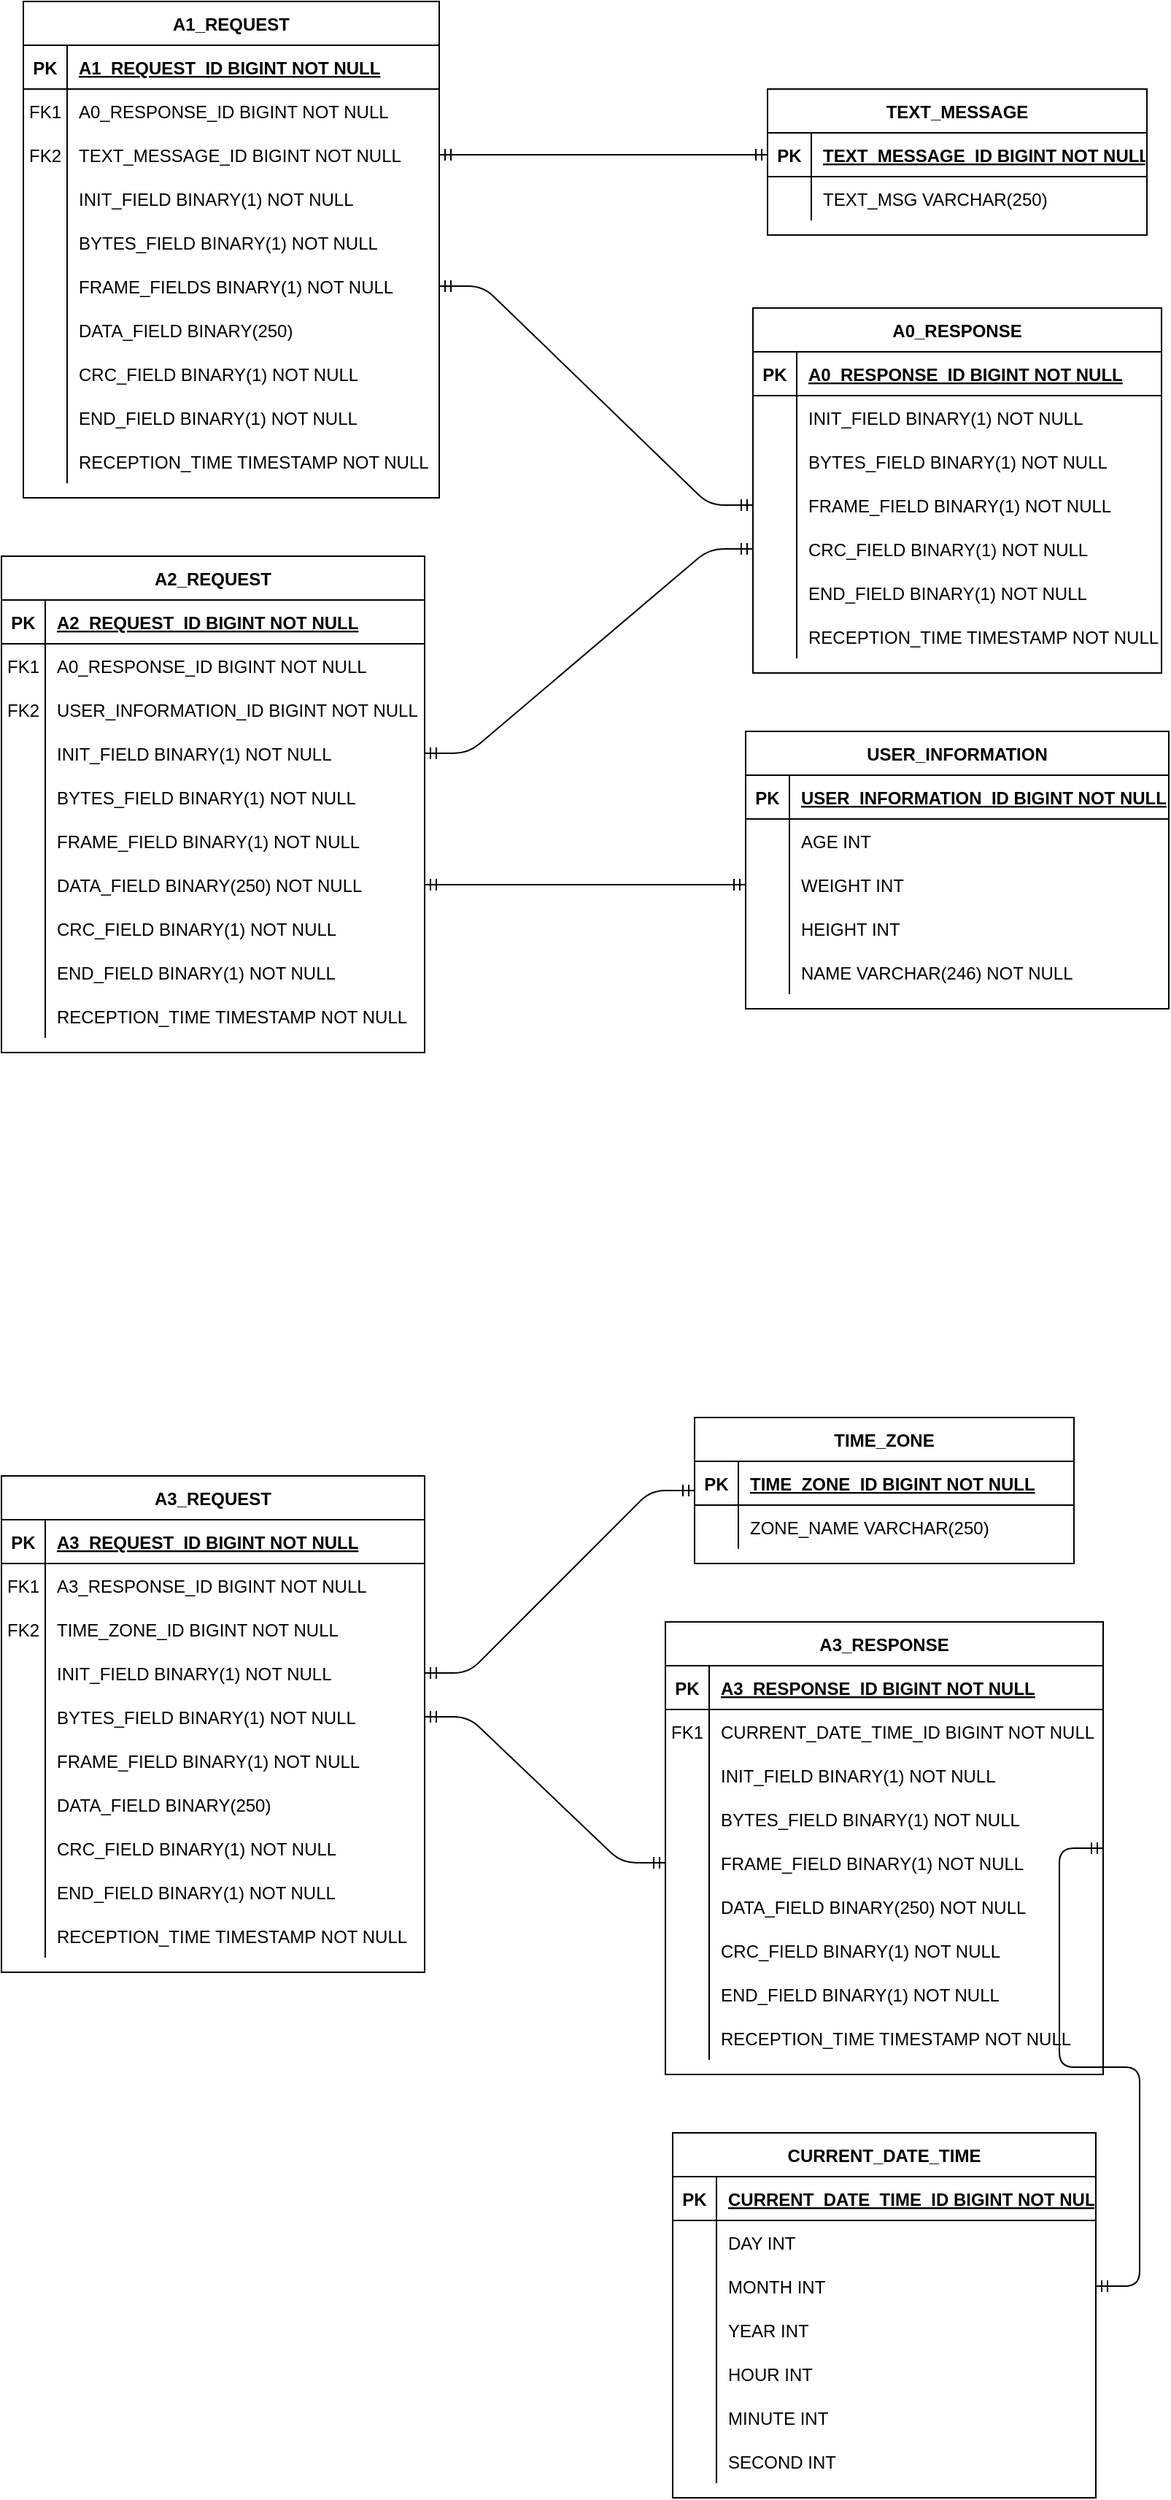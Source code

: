 <mxfile version="13.7.3" type="device"><diagram id="R2lEEEUBdFMjLlhIrx00" name="Page-1"><mxGraphModel dx="868" dy="510" grid="1" gridSize="10" guides="1" tooltips="1" connect="1" arrows="1" fold="1" page="1" pageScale="1" pageWidth="850" pageHeight="1100" math="0" shadow="0" extFonts="Permanent Marker^https://fonts.googleapis.com/css?family=Permanent+Marker"><root><mxCell id="0"/><mxCell id="1" parent="0"/><mxCell id="64vihwHZ3Y5zVxTffzvy-35" value="" style="edgeStyle=entityRelationEdgeStyle;fontSize=12;html=1;endArrow=ERmandOne;startArrow=ERmandOne;exitX=1;exitY=0.5;exitDx=0;exitDy=0;entryX=0;entryY=0.5;entryDx=0;entryDy=0;" parent="1" source="64vihwHZ3Y5zVxTffzvy-20" target="64vihwHZ3Y5zVxTffzvy-5" edge="1"><mxGeometry width="100" height="100" relative="1" as="geometry"><mxPoint x="370" y="265" as="sourcePoint"/><mxPoint x="470" y="165" as="targetPoint"/></mxGeometry></mxCell><mxCell id="64vihwHZ3Y5zVxTffzvy-61" value="" style="edgeStyle=entityRelationEdgeStyle;fontSize=12;html=1;endArrow=ERmandOne;startArrow=ERmandOne;exitX=1;exitY=0.5;exitDx=0;exitDy=0;entryX=0;entryY=0.5;entryDx=0;entryDy=0;" parent="1" source="64vihwHZ3Y5zVxTffzvy-43" target="64vihwHZ3Y5zVxTffzvy-8" edge="1"><mxGeometry width="100" height="100" relative="1" as="geometry"><mxPoint x="370" y="400" as="sourcePoint"/><mxPoint x="470" y="300" as="targetPoint"/></mxGeometry></mxCell><mxCell id="64vihwHZ3Y5zVxTffzvy-87" value="" style="edgeStyle=entityRelationEdgeStyle;fontSize=12;html=1;endArrow=ERmandOne;startArrow=ERmandOne;exitX=1;exitY=0.5;exitDx=0;exitDy=0;entryX=0;entryY=0.5;entryDx=0;entryDy=0;" parent="1" source="64vihwHZ3Y5zVxTffzvy-84" target="64vihwHZ3Y5zVxTffzvy-72" edge="1"><mxGeometry width="100" height="100" relative="1" as="geometry"><mxPoint x="370" y="530" as="sourcePoint"/><mxPoint x="470" y="430" as="targetPoint"/></mxGeometry></mxCell><mxCell id="64vihwHZ3Y5zVxTffzvy-120" value="" style="edgeStyle=entityRelationEdgeStyle;fontSize=12;html=1;endArrow=ERmandOne;startArrow=ERmandOne;exitX=1;exitY=0.5;exitDx=0;exitDy=0;entryX=0;entryY=0.5;entryDx=0;entryDy=0;" parent="1" source="64vihwHZ3Y5zVxTffzvy-121" target="64vihwHZ3Y5zVxTffzvy-105" edge="1"><mxGeometry width="100" height="100" relative="1" as="geometry"><mxPoint x="330" y="210" as="sourcePoint"/><mxPoint x="470" y="175" as="targetPoint"/></mxGeometry></mxCell><mxCell id="64vihwHZ3Y5zVxTffzvy-159" value="" style="edgeStyle=entityRelationEdgeStyle;fontSize=12;html=1;endArrow=ERmandOne;startArrow=ERmandOne;exitX=1;exitY=0.5;exitDx=0;exitDy=0;entryX=0;entryY=0.5;entryDx=0;entryDy=0;" parent="1" source="64vihwHZ3Y5zVxTffzvy-134" target="64vihwHZ3Y5zVxTffzvy-152" edge="1"><mxGeometry width="100" height="100" relative="1" as="geometry"><mxPoint x="330" y="890" as="sourcePoint"/><mxPoint x="430" y="790" as="targetPoint"/></mxGeometry></mxCell><mxCell id="64vihwHZ3Y5zVxTffzvy-210" value="" style="edgeStyle=entityRelationEdgeStyle;fontSize=12;html=1;endArrow=ERmandOne;startArrow=ERmandOne;exitX=1;exitY=0.5;exitDx=0;exitDy=0;entryX=0;entryY=0.5;entryDx=0;entryDy=0;" parent="1" source="64vihwHZ3Y5zVxTffzvy-137" target="64vihwHZ3Y5zVxTffzvy-176" edge="1"><mxGeometry width="100" height="100" relative="1" as="geometry"><mxPoint x="400" y="1020" as="sourcePoint"/><mxPoint x="500" y="920" as="targetPoint"/></mxGeometry></mxCell><mxCell id="64vihwHZ3Y5zVxTffzvy-211" value="" style="edgeStyle=entityRelationEdgeStyle;fontSize=12;html=1;endArrow=ERmandOne;startArrow=ERmandOne;exitX=1;exitY=0.5;exitDx=0;exitDy=0;" parent="1" source="64vihwHZ3Y5zVxTffzvy-160" target="64vihwHZ3Y5zVxTffzvy-195" edge="1"><mxGeometry width="100" height="100" relative="1" as="geometry"><mxPoint x="770" y="1050" as="sourcePoint"/><mxPoint x="870" y="950" as="targetPoint"/></mxGeometry></mxCell><mxCell id="C-vyLk0tnHw3VtMMgP7b-2" value="A1_REQUEST" style="shape=table;startSize=30;container=1;collapsible=1;childLayout=tableLayout;fixedRows=1;rowLines=0;fontStyle=1;align=center;resizeLast=1;" parent="1" vertex="1"><mxGeometry x="35" y="170" width="285" height="340" as="geometry"/></mxCell><mxCell id="C-vyLk0tnHw3VtMMgP7b-3" value="" style="shape=partialRectangle;collapsible=0;dropTarget=0;pointerEvents=0;fillColor=none;points=[[0,0.5],[1,0.5]];portConstraint=eastwest;top=0;left=0;right=0;bottom=1;" parent="C-vyLk0tnHw3VtMMgP7b-2" vertex="1"><mxGeometry y="30" width="285" height="30" as="geometry"/></mxCell><mxCell id="C-vyLk0tnHw3VtMMgP7b-4" value="PK" style="shape=partialRectangle;overflow=hidden;connectable=0;fillColor=none;top=0;left=0;bottom=0;right=0;fontStyle=1;" parent="C-vyLk0tnHw3VtMMgP7b-3" vertex="1"><mxGeometry width="30" height="30" as="geometry"/></mxCell><mxCell id="C-vyLk0tnHw3VtMMgP7b-5" value="A1_REQUEST_ID BIGINT NOT NULL " style="shape=partialRectangle;overflow=hidden;connectable=0;fillColor=none;top=0;left=0;bottom=0;right=0;align=left;spacingLeft=6;fontStyle=5;" parent="C-vyLk0tnHw3VtMMgP7b-3" vertex="1"><mxGeometry x="30" width="255" height="30" as="geometry"/></mxCell><mxCell id="C-vyLk0tnHw3VtMMgP7b-6" value="" style="shape=partialRectangle;collapsible=0;dropTarget=0;pointerEvents=0;fillColor=none;points=[[0,0.5],[1,0.5]];portConstraint=eastwest;top=0;left=0;right=0;bottom=0;" parent="C-vyLk0tnHw3VtMMgP7b-2" vertex="1"><mxGeometry y="60" width="285" height="30" as="geometry"/></mxCell><mxCell id="C-vyLk0tnHw3VtMMgP7b-7" value="FK1" style="shape=partialRectangle;overflow=hidden;connectable=0;fillColor=none;top=0;left=0;bottom=0;right=0;" parent="C-vyLk0tnHw3VtMMgP7b-6" vertex="1"><mxGeometry width="30" height="30" as="geometry"/></mxCell><mxCell id="C-vyLk0tnHw3VtMMgP7b-8" value="A0_RESPONSE_ID BIGINT NOT NULL" style="shape=partialRectangle;overflow=hidden;connectable=0;fillColor=none;top=0;left=0;bottom=0;right=0;align=left;spacingLeft=6;" parent="C-vyLk0tnHw3VtMMgP7b-6" vertex="1"><mxGeometry x="30" width="255" height="30" as="geometry"/></mxCell><mxCell id="64vihwHZ3Y5zVxTffzvy-121" value="" style="shape=partialRectangle;collapsible=0;dropTarget=0;pointerEvents=0;fillColor=none;points=[[0,0.5],[1,0.5]];portConstraint=eastwest;top=0;left=0;right=0;bottom=0;" parent="C-vyLk0tnHw3VtMMgP7b-2" vertex="1"><mxGeometry y="90" width="285" height="30" as="geometry"/></mxCell><mxCell id="64vihwHZ3Y5zVxTffzvy-122" value="FK2" style="shape=partialRectangle;overflow=hidden;connectable=0;fillColor=none;top=0;left=0;bottom=0;right=0;" parent="64vihwHZ3Y5zVxTffzvy-121" vertex="1"><mxGeometry width="30" height="30" as="geometry"/></mxCell><mxCell id="64vihwHZ3Y5zVxTffzvy-123" value="TEXT_MESSAGE_ID BIGINT NOT NULL" style="shape=partialRectangle;overflow=hidden;connectable=0;fillColor=none;top=0;left=0;bottom=0;right=0;align=left;spacingLeft=6;" parent="64vihwHZ3Y5zVxTffzvy-121" vertex="1"><mxGeometry x="30" width="255" height="30" as="geometry"/></mxCell><mxCell id="C-vyLk0tnHw3VtMMgP7b-9" value="" style="shape=partialRectangle;collapsible=0;dropTarget=0;pointerEvents=0;fillColor=none;points=[[0,0.5],[1,0.5]];portConstraint=eastwest;top=0;left=0;right=0;bottom=0;" parent="C-vyLk0tnHw3VtMMgP7b-2" vertex="1"><mxGeometry y="120" width="285" height="30" as="geometry"/></mxCell><mxCell id="C-vyLk0tnHw3VtMMgP7b-10" value="" style="shape=partialRectangle;overflow=hidden;connectable=0;fillColor=none;top=0;left=0;bottom=0;right=0;" parent="C-vyLk0tnHw3VtMMgP7b-9" vertex="1"><mxGeometry width="30" height="30" as="geometry"/></mxCell><mxCell id="C-vyLk0tnHw3VtMMgP7b-11" value="INIT_FIELD BINARY(1) NOT NULL" style="shape=partialRectangle;overflow=hidden;connectable=0;fillColor=none;top=0;left=0;bottom=0;right=0;align=left;spacingLeft=6;" parent="C-vyLk0tnHw3VtMMgP7b-9" vertex="1"><mxGeometry x="30" width="255" height="30" as="geometry"/></mxCell><mxCell id="64vihwHZ3Y5zVxTffzvy-17" value="" style="shape=partialRectangle;collapsible=0;dropTarget=0;pointerEvents=0;fillColor=none;points=[[0,0.5],[1,0.5]];portConstraint=eastwest;top=0;left=0;right=0;bottom=0;" parent="C-vyLk0tnHw3VtMMgP7b-2" vertex="1"><mxGeometry y="150" width="285" height="30" as="geometry"/></mxCell><mxCell id="64vihwHZ3Y5zVxTffzvy-18" value="" style="shape=partialRectangle;overflow=hidden;connectable=0;fillColor=none;top=0;left=0;bottom=0;right=0;" parent="64vihwHZ3Y5zVxTffzvy-17" vertex="1"><mxGeometry width="30" height="30" as="geometry"/></mxCell><mxCell id="64vihwHZ3Y5zVxTffzvy-19" value="BYTES_FIELD BINARY(1) NOT NULL" style="shape=partialRectangle;overflow=hidden;connectable=0;fillColor=none;top=0;left=0;bottom=0;right=0;align=left;spacingLeft=6;" parent="64vihwHZ3Y5zVxTffzvy-17" vertex="1"><mxGeometry x="30" width="255" height="30" as="geometry"/></mxCell><mxCell id="64vihwHZ3Y5zVxTffzvy-20" value="" style="shape=partialRectangle;collapsible=0;dropTarget=0;pointerEvents=0;fillColor=none;points=[[0,0.5],[1,0.5]];portConstraint=eastwest;top=0;left=0;right=0;bottom=0;" parent="C-vyLk0tnHw3VtMMgP7b-2" vertex="1"><mxGeometry y="180" width="285" height="30" as="geometry"/></mxCell><mxCell id="64vihwHZ3Y5zVxTffzvy-21" value="" style="shape=partialRectangle;overflow=hidden;connectable=0;fillColor=none;top=0;left=0;bottom=0;right=0;" parent="64vihwHZ3Y5zVxTffzvy-20" vertex="1"><mxGeometry width="30" height="30" as="geometry"/></mxCell><mxCell id="64vihwHZ3Y5zVxTffzvy-22" value="FRAME_FIELDS BINARY(1) NOT NULL" style="shape=partialRectangle;overflow=hidden;connectable=0;fillColor=none;top=0;left=0;bottom=0;right=0;align=left;spacingLeft=6;" parent="64vihwHZ3Y5zVxTffzvy-20" vertex="1"><mxGeometry x="30" width="255" height="30" as="geometry"/></mxCell><mxCell id="64vihwHZ3Y5zVxTffzvy-32" value="" style="shape=partialRectangle;collapsible=0;dropTarget=0;pointerEvents=0;fillColor=none;points=[[0,0.5],[1,0.5]];portConstraint=eastwest;top=0;left=0;right=0;bottom=0;" parent="C-vyLk0tnHw3VtMMgP7b-2" vertex="1"><mxGeometry y="210" width="285" height="30" as="geometry"/></mxCell><mxCell id="64vihwHZ3Y5zVxTffzvy-33" value="" style="shape=partialRectangle;overflow=hidden;connectable=0;fillColor=none;top=0;left=0;bottom=0;right=0;" parent="64vihwHZ3Y5zVxTffzvy-32" vertex="1"><mxGeometry width="30" height="30" as="geometry"/></mxCell><mxCell id="64vihwHZ3Y5zVxTffzvy-34" value="DATA_FIELD BINARY(250)" style="shape=partialRectangle;overflow=hidden;connectable=0;fillColor=none;top=0;left=0;bottom=0;right=0;align=left;spacingLeft=6;" parent="64vihwHZ3Y5zVxTffzvy-32" vertex="1"><mxGeometry x="30" width="255" height="30" as="geometry"/></mxCell><mxCell id="64vihwHZ3Y5zVxTffzvy-23" value="" style="shape=partialRectangle;collapsible=0;dropTarget=0;pointerEvents=0;fillColor=none;points=[[0,0.5],[1,0.5]];portConstraint=eastwest;top=0;left=0;right=0;bottom=0;" parent="C-vyLk0tnHw3VtMMgP7b-2" vertex="1"><mxGeometry y="240" width="285" height="30" as="geometry"/></mxCell><mxCell id="64vihwHZ3Y5zVxTffzvy-24" value="" style="shape=partialRectangle;overflow=hidden;connectable=0;fillColor=none;top=0;left=0;bottom=0;right=0;" parent="64vihwHZ3Y5zVxTffzvy-23" vertex="1"><mxGeometry width="30" height="30" as="geometry"/></mxCell><mxCell id="64vihwHZ3Y5zVxTffzvy-25" value="CRC_FIELD BINARY(1) NOT NULL" style="shape=partialRectangle;overflow=hidden;connectable=0;fillColor=none;top=0;left=0;bottom=0;right=0;align=left;spacingLeft=6;" parent="64vihwHZ3Y5zVxTffzvy-23" vertex="1"><mxGeometry x="30" width="255" height="30" as="geometry"/></mxCell><mxCell id="64vihwHZ3Y5zVxTffzvy-26" value="" style="shape=partialRectangle;collapsible=0;dropTarget=0;pointerEvents=0;fillColor=none;points=[[0,0.5],[1,0.5]];portConstraint=eastwest;top=0;left=0;right=0;bottom=0;" parent="C-vyLk0tnHw3VtMMgP7b-2" vertex="1"><mxGeometry y="270" width="285" height="30" as="geometry"/></mxCell><mxCell id="64vihwHZ3Y5zVxTffzvy-27" value="" style="shape=partialRectangle;overflow=hidden;connectable=0;fillColor=none;top=0;left=0;bottom=0;right=0;" parent="64vihwHZ3Y5zVxTffzvy-26" vertex="1"><mxGeometry width="30" height="30" as="geometry"/></mxCell><mxCell id="64vihwHZ3Y5zVxTffzvy-28" value="END_FIELD BINARY(1) NOT NULL" style="shape=partialRectangle;overflow=hidden;connectable=0;fillColor=none;top=0;left=0;bottom=0;right=0;align=left;spacingLeft=6;" parent="64vihwHZ3Y5zVxTffzvy-26" vertex="1"><mxGeometry x="30" width="255" height="30" as="geometry"/></mxCell><mxCell id="Ssp4kYagCTq1QmuvGGSA-1" value="" style="shape=partialRectangle;collapsible=0;dropTarget=0;pointerEvents=0;fillColor=none;points=[[0,0.5],[1,0.5]];portConstraint=eastwest;top=0;left=0;right=0;bottom=0;" vertex="1" parent="C-vyLk0tnHw3VtMMgP7b-2"><mxGeometry y="300" width="285" height="30" as="geometry"/></mxCell><mxCell id="Ssp4kYagCTq1QmuvGGSA-2" value="" style="shape=partialRectangle;overflow=hidden;connectable=0;fillColor=none;top=0;left=0;bottom=0;right=0;" vertex="1" parent="Ssp4kYagCTq1QmuvGGSA-1"><mxGeometry width="30" height="30" as="geometry"/></mxCell><mxCell id="Ssp4kYagCTq1QmuvGGSA-3" value="RECEPTION_TIME TIMESTAMP NOT NULL" style="shape=partialRectangle;overflow=hidden;connectable=0;fillColor=none;top=0;left=0;bottom=0;right=0;align=left;spacingLeft=6;" vertex="1" parent="Ssp4kYagCTq1QmuvGGSA-1"><mxGeometry x="30" width="255" height="30" as="geometry"/></mxCell><mxCell id="64vihwHZ3Y5zVxTffzvy-104" value="TEXT_MESSAGE" style="shape=table;startSize=30;container=1;collapsible=1;childLayout=tableLayout;fixedRows=1;rowLines=0;fontStyle=1;align=center;resizeLast=1;" parent="1" vertex="1"><mxGeometry x="545" y="230" width="260" height="100" as="geometry"/></mxCell><mxCell id="64vihwHZ3Y5zVxTffzvy-105" value="" style="shape=partialRectangle;collapsible=0;dropTarget=0;pointerEvents=0;fillColor=none;points=[[0,0.5],[1,0.5]];portConstraint=eastwest;top=0;left=0;right=0;bottom=1;" parent="64vihwHZ3Y5zVxTffzvy-104" vertex="1"><mxGeometry y="30" width="260" height="30" as="geometry"/></mxCell><mxCell id="64vihwHZ3Y5zVxTffzvy-106" value="PK" style="shape=partialRectangle;overflow=hidden;connectable=0;fillColor=none;top=0;left=0;bottom=0;right=0;fontStyle=1;" parent="64vihwHZ3Y5zVxTffzvy-105" vertex="1"><mxGeometry width="30" height="30" as="geometry"/></mxCell><mxCell id="64vihwHZ3Y5zVxTffzvy-107" value="TEXT_MESSAGE_ID BIGINT NOT NULL " style="shape=partialRectangle;overflow=hidden;connectable=0;fillColor=none;top=0;left=0;bottom=0;right=0;align=left;spacingLeft=6;fontStyle=5;" parent="64vihwHZ3Y5zVxTffzvy-105" vertex="1"><mxGeometry x="30" width="230" height="30" as="geometry"/></mxCell><mxCell id="64vihwHZ3Y5zVxTffzvy-108" value="" style="shape=partialRectangle;collapsible=0;dropTarget=0;pointerEvents=0;fillColor=none;points=[[0,0.5],[1,0.5]];portConstraint=eastwest;top=0;left=0;right=0;bottom=0;" parent="64vihwHZ3Y5zVxTffzvy-104" vertex="1"><mxGeometry y="60" width="260" height="30" as="geometry"/></mxCell><mxCell id="64vihwHZ3Y5zVxTffzvy-109" value="" style="shape=partialRectangle;overflow=hidden;connectable=0;fillColor=none;top=0;left=0;bottom=0;right=0;" parent="64vihwHZ3Y5zVxTffzvy-108" vertex="1"><mxGeometry width="30" height="30" as="geometry"/></mxCell><mxCell id="64vihwHZ3Y5zVxTffzvy-110" value="TEXT_MSG VARCHAR(250)" style="shape=partialRectangle;overflow=hidden;connectable=0;fillColor=none;top=0;left=0;bottom=0;right=0;align=left;spacingLeft=6;" parent="64vihwHZ3Y5zVxTffzvy-108" vertex="1"><mxGeometry x="30" width="230" height="30" as="geometry"/></mxCell><mxCell id="64vihwHZ3Y5zVxTffzvy-36" value="A2_REQUEST" style="shape=table;startSize=30;container=1;collapsible=1;childLayout=tableLayout;fixedRows=1;rowLines=0;fontStyle=1;align=center;resizeLast=1;" parent="1" vertex="1"><mxGeometry x="20" y="550" width="290" height="340" as="geometry"/></mxCell><mxCell id="64vihwHZ3Y5zVxTffzvy-37" value="" style="shape=partialRectangle;collapsible=0;dropTarget=0;pointerEvents=0;fillColor=none;points=[[0,0.5],[1,0.5]];portConstraint=eastwest;top=0;left=0;right=0;bottom=1;" parent="64vihwHZ3Y5zVxTffzvy-36" vertex="1"><mxGeometry y="30" width="290" height="30" as="geometry"/></mxCell><mxCell id="64vihwHZ3Y5zVxTffzvy-38" value="PK" style="shape=partialRectangle;overflow=hidden;connectable=0;fillColor=none;top=0;left=0;bottom=0;right=0;fontStyle=1;" parent="64vihwHZ3Y5zVxTffzvy-37" vertex="1"><mxGeometry width="30" height="30" as="geometry"/></mxCell><mxCell id="64vihwHZ3Y5zVxTffzvy-39" value="A2_REQUEST_ID BIGINT NOT NULL " style="shape=partialRectangle;overflow=hidden;connectable=0;fillColor=none;top=0;left=0;bottom=0;right=0;align=left;spacingLeft=6;fontStyle=5;" parent="64vihwHZ3Y5zVxTffzvy-37" vertex="1"><mxGeometry x="30" width="260" height="30" as="geometry"/></mxCell><mxCell id="64vihwHZ3Y5zVxTffzvy-40" value="" style="shape=partialRectangle;collapsible=0;dropTarget=0;pointerEvents=0;fillColor=none;points=[[0,0.5],[1,0.5]];portConstraint=eastwest;top=0;left=0;right=0;bottom=0;" parent="64vihwHZ3Y5zVxTffzvy-36" vertex="1"><mxGeometry y="60" width="290" height="30" as="geometry"/></mxCell><mxCell id="64vihwHZ3Y5zVxTffzvy-41" value="FK1" style="shape=partialRectangle;overflow=hidden;connectable=0;fillColor=none;top=0;left=0;bottom=0;right=0;" parent="64vihwHZ3Y5zVxTffzvy-40" vertex="1"><mxGeometry width="30" height="30" as="geometry"/></mxCell><mxCell id="64vihwHZ3Y5zVxTffzvy-42" value="A0_RESPONSE_ID BIGINT NOT NULL" style="shape=partialRectangle;overflow=hidden;connectable=0;fillColor=none;top=0;left=0;bottom=0;right=0;align=left;spacingLeft=6;" parent="64vihwHZ3Y5zVxTffzvy-40" vertex="1"><mxGeometry x="30" width="260" height="30" as="geometry"/></mxCell><mxCell id="64vihwHZ3Y5zVxTffzvy-62" value="" style="shape=partialRectangle;collapsible=0;dropTarget=0;pointerEvents=0;fillColor=none;points=[[0,0.5],[1,0.5]];portConstraint=eastwest;top=0;left=0;right=0;bottom=0;" parent="64vihwHZ3Y5zVxTffzvy-36" vertex="1"><mxGeometry y="90" width="290" height="30" as="geometry"/></mxCell><mxCell id="64vihwHZ3Y5zVxTffzvy-63" value="FK2" style="shape=partialRectangle;overflow=hidden;connectable=0;fillColor=none;top=0;left=0;bottom=0;right=0;" parent="64vihwHZ3Y5zVxTffzvy-62" vertex="1"><mxGeometry width="30" height="30" as="geometry"/></mxCell><mxCell id="64vihwHZ3Y5zVxTffzvy-64" value="USER_INFORMATION_ID BIGINT NOT NULL" style="shape=partialRectangle;overflow=hidden;connectable=0;fillColor=none;top=0;left=0;bottom=0;right=0;align=left;spacingLeft=6;" parent="64vihwHZ3Y5zVxTffzvy-62" vertex="1"><mxGeometry x="30" width="260" height="30" as="geometry"/></mxCell><mxCell id="64vihwHZ3Y5zVxTffzvy-43" value="" style="shape=partialRectangle;collapsible=0;dropTarget=0;pointerEvents=0;fillColor=none;points=[[0,0.5],[1,0.5]];portConstraint=eastwest;top=0;left=0;right=0;bottom=0;" parent="64vihwHZ3Y5zVxTffzvy-36" vertex="1"><mxGeometry y="120" width="290" height="30" as="geometry"/></mxCell><mxCell id="64vihwHZ3Y5zVxTffzvy-44" value="" style="shape=partialRectangle;overflow=hidden;connectable=0;fillColor=none;top=0;left=0;bottom=0;right=0;" parent="64vihwHZ3Y5zVxTffzvy-43" vertex="1"><mxGeometry width="30" height="30" as="geometry"/></mxCell><mxCell id="64vihwHZ3Y5zVxTffzvy-45" value="INIT_FIELD BINARY(1) NOT NULL" style="shape=partialRectangle;overflow=hidden;connectable=0;fillColor=none;top=0;left=0;bottom=0;right=0;align=left;spacingLeft=6;" parent="64vihwHZ3Y5zVxTffzvy-43" vertex="1"><mxGeometry x="30" width="260" height="30" as="geometry"/></mxCell><mxCell id="64vihwHZ3Y5zVxTffzvy-46" value="" style="shape=partialRectangle;collapsible=0;dropTarget=0;pointerEvents=0;fillColor=none;points=[[0,0.5],[1,0.5]];portConstraint=eastwest;top=0;left=0;right=0;bottom=0;" parent="64vihwHZ3Y5zVxTffzvy-36" vertex="1"><mxGeometry y="150" width="290" height="30" as="geometry"/></mxCell><mxCell id="64vihwHZ3Y5zVxTffzvy-47" value="" style="shape=partialRectangle;overflow=hidden;connectable=0;fillColor=none;top=0;left=0;bottom=0;right=0;" parent="64vihwHZ3Y5zVxTffzvy-46" vertex="1"><mxGeometry width="30" height="30" as="geometry"/></mxCell><mxCell id="64vihwHZ3Y5zVxTffzvy-48" value="BYTES_FIELD BINARY(1) NOT NULL" style="shape=partialRectangle;overflow=hidden;connectable=0;fillColor=none;top=0;left=0;bottom=0;right=0;align=left;spacingLeft=6;" parent="64vihwHZ3Y5zVxTffzvy-46" vertex="1"><mxGeometry x="30" width="260" height="30" as="geometry"/></mxCell><mxCell id="64vihwHZ3Y5zVxTffzvy-49" value="" style="shape=partialRectangle;collapsible=0;dropTarget=0;pointerEvents=0;fillColor=none;points=[[0,0.5],[1,0.5]];portConstraint=eastwest;top=0;left=0;right=0;bottom=0;" parent="64vihwHZ3Y5zVxTffzvy-36" vertex="1"><mxGeometry y="180" width="290" height="30" as="geometry"/></mxCell><mxCell id="64vihwHZ3Y5zVxTffzvy-50" value="" style="shape=partialRectangle;overflow=hidden;connectable=0;fillColor=none;top=0;left=0;bottom=0;right=0;" parent="64vihwHZ3Y5zVxTffzvy-49" vertex="1"><mxGeometry width="30" height="30" as="geometry"/></mxCell><mxCell id="64vihwHZ3Y5zVxTffzvy-51" value="FRAME_FIELD BINARY(1) NOT NULL" style="shape=partialRectangle;overflow=hidden;connectable=0;fillColor=none;top=0;left=0;bottom=0;right=0;align=left;spacingLeft=6;" parent="64vihwHZ3Y5zVxTffzvy-49" vertex="1"><mxGeometry x="30" width="260" height="30" as="geometry"/></mxCell><mxCell id="64vihwHZ3Y5zVxTffzvy-84" value="" style="shape=partialRectangle;collapsible=0;dropTarget=0;pointerEvents=0;fillColor=none;points=[[0,0.5],[1,0.5]];portConstraint=eastwest;top=0;left=0;right=0;bottom=0;" parent="64vihwHZ3Y5zVxTffzvy-36" vertex="1"><mxGeometry y="210" width="290" height="30" as="geometry"/></mxCell><mxCell id="64vihwHZ3Y5zVxTffzvy-85" value="" style="shape=partialRectangle;overflow=hidden;connectable=0;fillColor=none;top=0;left=0;bottom=0;right=0;" parent="64vihwHZ3Y5zVxTffzvy-84" vertex="1"><mxGeometry width="30" height="30" as="geometry"/></mxCell><mxCell id="64vihwHZ3Y5zVxTffzvy-86" value="DATA_FIELD BINARY(250) NOT NULL" style="shape=partialRectangle;overflow=hidden;connectable=0;fillColor=none;top=0;left=0;bottom=0;right=0;align=left;spacingLeft=6;" parent="64vihwHZ3Y5zVxTffzvy-84" vertex="1"><mxGeometry x="30" width="260" height="30" as="geometry"/></mxCell><mxCell id="64vihwHZ3Y5zVxTffzvy-55" value="" style="shape=partialRectangle;collapsible=0;dropTarget=0;pointerEvents=0;fillColor=none;points=[[0,0.5],[1,0.5]];portConstraint=eastwest;top=0;left=0;right=0;bottom=0;" parent="64vihwHZ3Y5zVxTffzvy-36" vertex="1"><mxGeometry y="240" width="290" height="30" as="geometry"/></mxCell><mxCell id="64vihwHZ3Y5zVxTffzvy-56" value="" style="shape=partialRectangle;overflow=hidden;connectable=0;fillColor=none;top=0;left=0;bottom=0;right=0;" parent="64vihwHZ3Y5zVxTffzvy-55" vertex="1"><mxGeometry width="30" height="30" as="geometry"/></mxCell><mxCell id="64vihwHZ3Y5zVxTffzvy-57" value="CRC_FIELD BINARY(1) NOT NULL" style="shape=partialRectangle;overflow=hidden;connectable=0;fillColor=none;top=0;left=0;bottom=0;right=0;align=left;spacingLeft=6;" parent="64vihwHZ3Y5zVxTffzvy-55" vertex="1"><mxGeometry x="30" width="260" height="30" as="geometry"/></mxCell><mxCell id="64vihwHZ3Y5zVxTffzvy-58" value="" style="shape=partialRectangle;collapsible=0;dropTarget=0;pointerEvents=0;fillColor=none;points=[[0,0.5],[1,0.5]];portConstraint=eastwest;top=0;left=0;right=0;bottom=0;" parent="64vihwHZ3Y5zVxTffzvy-36" vertex="1"><mxGeometry y="270" width="290" height="30" as="geometry"/></mxCell><mxCell id="64vihwHZ3Y5zVxTffzvy-59" value="" style="shape=partialRectangle;overflow=hidden;connectable=0;fillColor=none;top=0;left=0;bottom=0;right=0;" parent="64vihwHZ3Y5zVxTffzvy-58" vertex="1"><mxGeometry width="30" height="30" as="geometry"/></mxCell><mxCell id="64vihwHZ3Y5zVxTffzvy-60" value="END_FIELD BINARY(1) NOT NULL" style="shape=partialRectangle;overflow=hidden;connectable=0;fillColor=none;top=0;left=0;bottom=0;right=0;align=left;spacingLeft=6;" parent="64vihwHZ3Y5zVxTffzvy-58" vertex="1"><mxGeometry x="30" width="260" height="30" as="geometry"/></mxCell><mxCell id="Ssp4kYagCTq1QmuvGGSA-7" value="" style="shape=partialRectangle;collapsible=0;dropTarget=0;pointerEvents=0;fillColor=none;points=[[0,0.5],[1,0.5]];portConstraint=eastwest;top=0;left=0;right=0;bottom=0;" vertex="1" parent="64vihwHZ3Y5zVxTffzvy-36"><mxGeometry y="300" width="290" height="30" as="geometry"/></mxCell><mxCell id="Ssp4kYagCTq1QmuvGGSA-8" value="" style="shape=partialRectangle;overflow=hidden;connectable=0;fillColor=none;top=0;left=0;bottom=0;right=0;" vertex="1" parent="Ssp4kYagCTq1QmuvGGSA-7"><mxGeometry width="30" height="30" as="geometry"/></mxCell><mxCell id="Ssp4kYagCTq1QmuvGGSA-9" value="RECEPTION_TIME TIMESTAMP NOT NULL" style="shape=partialRectangle;overflow=hidden;connectable=0;fillColor=none;top=0;left=0;bottom=0;right=0;align=left;spacingLeft=6;" vertex="1" parent="Ssp4kYagCTq1QmuvGGSA-7"><mxGeometry x="30" width="260" height="30" as="geometry"/></mxCell><mxCell id="64vihwHZ3Y5zVxTffzvy-65" value="USER_INFORMATION" style="shape=table;startSize=30;container=1;collapsible=1;childLayout=tableLayout;fixedRows=1;rowLines=0;fontStyle=1;align=center;resizeLast=1;" parent="1" vertex="1"><mxGeometry x="530" y="670" width="290" height="190" as="geometry"/></mxCell><mxCell id="64vihwHZ3Y5zVxTffzvy-66" value="" style="shape=partialRectangle;collapsible=0;dropTarget=0;pointerEvents=0;fillColor=none;points=[[0,0.5],[1,0.5]];portConstraint=eastwest;top=0;left=0;right=0;bottom=1;" parent="64vihwHZ3Y5zVxTffzvy-65" vertex="1"><mxGeometry y="30" width="290" height="30" as="geometry"/></mxCell><mxCell id="64vihwHZ3Y5zVxTffzvy-67" value="PK" style="shape=partialRectangle;overflow=hidden;connectable=0;fillColor=none;top=0;left=0;bottom=0;right=0;fontStyle=1;" parent="64vihwHZ3Y5zVxTffzvy-66" vertex="1"><mxGeometry width="30" height="30" as="geometry"/></mxCell><mxCell id="64vihwHZ3Y5zVxTffzvy-68" value="USER_INFORMATION_ID BIGINT NOT NULL " style="shape=partialRectangle;overflow=hidden;connectable=0;fillColor=none;top=0;left=0;bottom=0;right=0;align=left;spacingLeft=6;fontStyle=5;" parent="64vihwHZ3Y5zVxTffzvy-66" vertex="1"><mxGeometry x="30" width="260" height="30" as="geometry"/></mxCell><mxCell id="64vihwHZ3Y5zVxTffzvy-69" value="" style="shape=partialRectangle;collapsible=0;dropTarget=0;pointerEvents=0;fillColor=none;points=[[0,0.5],[1,0.5]];portConstraint=eastwest;top=0;left=0;right=0;bottom=0;" parent="64vihwHZ3Y5zVxTffzvy-65" vertex="1"><mxGeometry y="60" width="290" height="30" as="geometry"/></mxCell><mxCell id="64vihwHZ3Y5zVxTffzvy-70" value="" style="shape=partialRectangle;overflow=hidden;connectable=0;fillColor=none;top=0;left=0;bottom=0;right=0;" parent="64vihwHZ3Y5zVxTffzvy-69" vertex="1"><mxGeometry width="30" height="30" as="geometry"/></mxCell><mxCell id="64vihwHZ3Y5zVxTffzvy-71" value="AGE INT" style="shape=partialRectangle;overflow=hidden;connectable=0;fillColor=none;top=0;left=0;bottom=0;right=0;align=left;spacingLeft=6;" parent="64vihwHZ3Y5zVxTffzvy-69" vertex="1"><mxGeometry x="30" width="260" height="30" as="geometry"/></mxCell><mxCell id="64vihwHZ3Y5zVxTffzvy-72" value="" style="shape=partialRectangle;collapsible=0;dropTarget=0;pointerEvents=0;fillColor=none;points=[[0,0.5],[1,0.5]];portConstraint=eastwest;top=0;left=0;right=0;bottom=0;" parent="64vihwHZ3Y5zVxTffzvy-65" vertex="1"><mxGeometry y="90" width="290" height="30" as="geometry"/></mxCell><mxCell id="64vihwHZ3Y5zVxTffzvy-73" value="" style="shape=partialRectangle;overflow=hidden;connectable=0;fillColor=none;top=0;left=0;bottom=0;right=0;" parent="64vihwHZ3Y5zVxTffzvy-72" vertex="1"><mxGeometry width="30" height="30" as="geometry"/></mxCell><mxCell id="64vihwHZ3Y5zVxTffzvy-74" value="WEIGHT INT" style="shape=partialRectangle;overflow=hidden;connectable=0;fillColor=none;top=0;left=0;bottom=0;right=0;align=left;spacingLeft=6;" parent="64vihwHZ3Y5zVxTffzvy-72" vertex="1"><mxGeometry x="30" width="260" height="30" as="geometry"/></mxCell><mxCell id="64vihwHZ3Y5zVxTffzvy-75" value="" style="shape=partialRectangle;collapsible=0;dropTarget=0;pointerEvents=0;fillColor=none;points=[[0,0.5],[1,0.5]];portConstraint=eastwest;top=0;left=0;right=0;bottom=0;" parent="64vihwHZ3Y5zVxTffzvy-65" vertex="1"><mxGeometry y="120" width="290" height="30" as="geometry"/></mxCell><mxCell id="64vihwHZ3Y5zVxTffzvy-76" value="" style="shape=partialRectangle;overflow=hidden;connectable=0;fillColor=none;top=0;left=0;bottom=0;right=0;" parent="64vihwHZ3Y5zVxTffzvy-75" vertex="1"><mxGeometry width="30" height="30" as="geometry"/></mxCell><mxCell id="64vihwHZ3Y5zVxTffzvy-77" value="HEIGHT INT" style="shape=partialRectangle;overflow=hidden;connectable=0;fillColor=none;top=0;left=0;bottom=0;right=0;align=left;spacingLeft=6;" parent="64vihwHZ3Y5zVxTffzvy-75" vertex="1"><mxGeometry x="30" width="260" height="30" as="geometry"/></mxCell><mxCell id="64vihwHZ3Y5zVxTffzvy-78" value="" style="shape=partialRectangle;collapsible=0;dropTarget=0;pointerEvents=0;fillColor=none;points=[[0,0.5],[1,0.5]];portConstraint=eastwest;top=0;left=0;right=0;bottom=0;" parent="64vihwHZ3Y5zVxTffzvy-65" vertex="1"><mxGeometry y="150" width="290" height="30" as="geometry"/></mxCell><mxCell id="64vihwHZ3Y5zVxTffzvy-79" value="" style="shape=partialRectangle;overflow=hidden;connectable=0;fillColor=none;top=0;left=0;bottom=0;right=0;" parent="64vihwHZ3Y5zVxTffzvy-78" vertex="1"><mxGeometry width="30" height="30" as="geometry"/></mxCell><mxCell id="64vihwHZ3Y5zVxTffzvy-80" value="NAME VARCHAR(246) NOT NULL" style="shape=partialRectangle;overflow=hidden;connectable=0;fillColor=none;top=0;left=0;bottom=0;right=0;align=left;spacingLeft=6;" parent="64vihwHZ3Y5zVxTffzvy-78" vertex="1"><mxGeometry x="30" width="260" height="30" as="geometry"/></mxCell><mxCell id="C-vyLk0tnHw3VtMMgP7b-23" value="A0_RESPONSE" style="shape=table;startSize=30;container=1;collapsible=1;childLayout=tableLayout;fixedRows=1;rowLines=0;fontStyle=1;align=center;resizeLast=1;" parent="1" vertex="1"><mxGeometry x="535" y="380" width="280" height="250" as="geometry"/></mxCell><mxCell id="C-vyLk0tnHw3VtMMgP7b-24" value="" style="shape=partialRectangle;collapsible=0;dropTarget=0;pointerEvents=0;fillColor=none;points=[[0,0.5],[1,0.5]];portConstraint=eastwest;top=0;left=0;right=0;bottom=1;" parent="C-vyLk0tnHw3VtMMgP7b-23" vertex="1"><mxGeometry y="30" width="280" height="30" as="geometry"/></mxCell><mxCell id="C-vyLk0tnHw3VtMMgP7b-25" value="PK" style="shape=partialRectangle;overflow=hidden;connectable=0;fillColor=none;top=0;left=0;bottom=0;right=0;fontStyle=1;" parent="C-vyLk0tnHw3VtMMgP7b-24" vertex="1"><mxGeometry width="30" height="30" as="geometry"/></mxCell><mxCell id="C-vyLk0tnHw3VtMMgP7b-26" value="A0_RESPONSE_ID BIGINT NOT NULL " style="shape=partialRectangle;overflow=hidden;connectable=0;fillColor=none;top=0;left=0;bottom=0;right=0;align=left;spacingLeft=6;fontStyle=5;" parent="C-vyLk0tnHw3VtMMgP7b-24" vertex="1"><mxGeometry x="30" width="250" height="30" as="geometry"/></mxCell><mxCell id="C-vyLk0tnHw3VtMMgP7b-27" value="" style="shape=partialRectangle;collapsible=0;dropTarget=0;pointerEvents=0;fillColor=none;points=[[0,0.5],[1,0.5]];portConstraint=eastwest;top=0;left=0;right=0;bottom=0;" parent="C-vyLk0tnHw3VtMMgP7b-23" vertex="1"><mxGeometry y="60" width="280" height="30" as="geometry"/></mxCell><mxCell id="C-vyLk0tnHw3VtMMgP7b-28" value="" style="shape=partialRectangle;overflow=hidden;connectable=0;fillColor=none;top=0;left=0;bottom=0;right=0;" parent="C-vyLk0tnHw3VtMMgP7b-27" vertex="1"><mxGeometry width="30" height="30" as="geometry"/></mxCell><mxCell id="C-vyLk0tnHw3VtMMgP7b-29" value="INIT_FIELD BINARY(1) NOT NULL" style="shape=partialRectangle;overflow=hidden;connectable=0;fillColor=none;top=0;left=0;bottom=0;right=0;align=left;spacingLeft=6;" parent="C-vyLk0tnHw3VtMMgP7b-27" vertex="1"><mxGeometry x="30" width="250" height="30" as="geometry"/></mxCell><mxCell id="64vihwHZ3Y5zVxTffzvy-2" value="" style="shape=partialRectangle;collapsible=0;dropTarget=0;pointerEvents=0;fillColor=none;points=[[0,0.5],[1,0.5]];portConstraint=eastwest;top=0;left=0;right=0;bottom=0;" parent="C-vyLk0tnHw3VtMMgP7b-23" vertex="1"><mxGeometry y="90" width="280" height="30" as="geometry"/></mxCell><mxCell id="64vihwHZ3Y5zVxTffzvy-3" value="" style="shape=partialRectangle;overflow=hidden;connectable=0;fillColor=none;top=0;left=0;bottom=0;right=0;" parent="64vihwHZ3Y5zVxTffzvy-2" vertex="1"><mxGeometry width="30" height="30" as="geometry"/></mxCell><mxCell id="64vihwHZ3Y5zVxTffzvy-4" value="BYTES_FIELD BINARY(1) NOT NULL" style="shape=partialRectangle;overflow=hidden;connectable=0;fillColor=none;top=0;left=0;bottom=0;right=0;align=left;spacingLeft=6;" parent="64vihwHZ3Y5zVxTffzvy-2" vertex="1"><mxGeometry x="30" width="250" height="30" as="geometry"/></mxCell><mxCell id="64vihwHZ3Y5zVxTffzvy-5" value="" style="shape=partialRectangle;collapsible=0;dropTarget=0;pointerEvents=0;fillColor=none;points=[[0,0.5],[1,0.5]];portConstraint=eastwest;top=0;left=0;right=0;bottom=0;" parent="C-vyLk0tnHw3VtMMgP7b-23" vertex="1"><mxGeometry y="120" width="280" height="30" as="geometry"/></mxCell><mxCell id="64vihwHZ3Y5zVxTffzvy-6" value="" style="shape=partialRectangle;overflow=hidden;connectable=0;fillColor=none;top=0;left=0;bottom=0;right=0;" parent="64vihwHZ3Y5zVxTffzvy-5" vertex="1"><mxGeometry width="30" height="30" as="geometry"/></mxCell><mxCell id="64vihwHZ3Y5zVxTffzvy-7" value="FRAME_FIELD BINARY(1) NOT NULL" style="shape=partialRectangle;overflow=hidden;connectable=0;fillColor=none;top=0;left=0;bottom=0;right=0;align=left;spacingLeft=6;" parent="64vihwHZ3Y5zVxTffzvy-5" vertex="1"><mxGeometry x="30" width="250" height="30" as="geometry"/></mxCell><mxCell id="64vihwHZ3Y5zVxTffzvy-8" value="" style="shape=partialRectangle;collapsible=0;dropTarget=0;pointerEvents=0;fillColor=none;points=[[0,0.5],[1,0.5]];portConstraint=eastwest;top=0;left=0;right=0;bottom=0;" parent="C-vyLk0tnHw3VtMMgP7b-23" vertex="1"><mxGeometry y="150" width="280" height="30" as="geometry"/></mxCell><mxCell id="64vihwHZ3Y5zVxTffzvy-9" value="" style="shape=partialRectangle;overflow=hidden;connectable=0;fillColor=none;top=0;left=0;bottom=0;right=0;" parent="64vihwHZ3Y5zVxTffzvy-8" vertex="1"><mxGeometry width="30" height="30" as="geometry"/></mxCell><mxCell id="64vihwHZ3Y5zVxTffzvy-10" value="CRC_FIELD BINARY(1) NOT NULL" style="shape=partialRectangle;overflow=hidden;connectable=0;fillColor=none;top=0;left=0;bottom=0;right=0;align=left;spacingLeft=6;" parent="64vihwHZ3Y5zVxTffzvy-8" vertex="1"><mxGeometry x="30" width="250" height="30" as="geometry"/></mxCell><mxCell id="64vihwHZ3Y5zVxTffzvy-11" value="" style="shape=partialRectangle;collapsible=0;dropTarget=0;pointerEvents=0;fillColor=none;points=[[0,0.5],[1,0.5]];portConstraint=eastwest;top=0;left=0;right=0;bottom=0;" parent="C-vyLk0tnHw3VtMMgP7b-23" vertex="1"><mxGeometry y="180" width="280" height="30" as="geometry"/></mxCell><mxCell id="64vihwHZ3Y5zVxTffzvy-12" value="" style="shape=partialRectangle;overflow=hidden;connectable=0;fillColor=none;top=0;left=0;bottom=0;right=0;" parent="64vihwHZ3Y5zVxTffzvy-11" vertex="1"><mxGeometry width="30" height="30" as="geometry"/></mxCell><mxCell id="64vihwHZ3Y5zVxTffzvy-13" value="END_FIELD BINARY(1) NOT NULL" style="shape=partialRectangle;overflow=hidden;connectable=0;fillColor=none;top=0;left=0;bottom=0;right=0;align=left;spacingLeft=6;" parent="64vihwHZ3Y5zVxTffzvy-11" vertex="1"><mxGeometry x="30" width="250" height="30" as="geometry"/></mxCell><mxCell id="Ssp4kYagCTq1QmuvGGSA-4" value="" style="shape=partialRectangle;collapsible=0;dropTarget=0;pointerEvents=0;fillColor=none;points=[[0,0.5],[1,0.5]];portConstraint=eastwest;top=0;left=0;right=0;bottom=0;" vertex="1" parent="C-vyLk0tnHw3VtMMgP7b-23"><mxGeometry y="210" width="280" height="30" as="geometry"/></mxCell><mxCell id="Ssp4kYagCTq1QmuvGGSA-5" value="" style="shape=partialRectangle;overflow=hidden;connectable=0;fillColor=none;top=0;left=0;bottom=0;right=0;" vertex="1" parent="Ssp4kYagCTq1QmuvGGSA-4"><mxGeometry width="30" height="30" as="geometry"/></mxCell><mxCell id="Ssp4kYagCTq1QmuvGGSA-6" value="RECEPTION_TIME TIMESTAMP NOT NULL" style="shape=partialRectangle;overflow=hidden;connectable=0;fillColor=none;top=0;left=0;bottom=0;right=0;align=left;spacingLeft=6;" vertex="1" parent="Ssp4kYagCTq1QmuvGGSA-4"><mxGeometry x="30" width="250" height="30" as="geometry"/></mxCell><mxCell id="64vihwHZ3Y5zVxTffzvy-124" value="A3_REQUEST" style="shape=table;startSize=30;container=1;collapsible=1;childLayout=tableLayout;fixedRows=1;rowLines=0;fontStyle=1;align=center;resizeLast=1;" parent="1" vertex="1"><mxGeometry x="20" y="1180" width="290" height="340" as="geometry"/></mxCell><mxCell id="64vihwHZ3Y5zVxTffzvy-125" value="" style="shape=partialRectangle;collapsible=0;dropTarget=0;pointerEvents=0;fillColor=none;points=[[0,0.5],[1,0.5]];portConstraint=eastwest;top=0;left=0;right=0;bottom=1;" parent="64vihwHZ3Y5zVxTffzvy-124" vertex="1"><mxGeometry y="30" width="290" height="30" as="geometry"/></mxCell><mxCell id="64vihwHZ3Y5zVxTffzvy-126" value="PK" style="shape=partialRectangle;overflow=hidden;connectable=0;fillColor=none;top=0;left=0;bottom=0;right=0;fontStyle=1;" parent="64vihwHZ3Y5zVxTffzvy-125" vertex="1"><mxGeometry width="30" height="30" as="geometry"/></mxCell><mxCell id="64vihwHZ3Y5zVxTffzvy-127" value="A3_REQUEST_ID BIGINT NOT NULL " style="shape=partialRectangle;overflow=hidden;connectable=0;fillColor=none;top=0;left=0;bottom=0;right=0;align=left;spacingLeft=6;fontStyle=5;" parent="64vihwHZ3Y5zVxTffzvy-125" vertex="1"><mxGeometry x="30" width="260" height="30" as="geometry"/></mxCell><mxCell id="64vihwHZ3Y5zVxTffzvy-128" value="" style="shape=partialRectangle;collapsible=0;dropTarget=0;pointerEvents=0;fillColor=none;points=[[0,0.5],[1,0.5]];portConstraint=eastwest;top=0;left=0;right=0;bottom=0;" parent="64vihwHZ3Y5zVxTffzvy-124" vertex="1"><mxGeometry y="60" width="290" height="30" as="geometry"/></mxCell><mxCell id="64vihwHZ3Y5zVxTffzvy-129" value="FK1" style="shape=partialRectangle;overflow=hidden;connectable=0;fillColor=none;top=0;left=0;bottom=0;right=0;" parent="64vihwHZ3Y5zVxTffzvy-128" vertex="1"><mxGeometry width="30" height="30" as="geometry"/></mxCell><mxCell id="64vihwHZ3Y5zVxTffzvy-130" value="A3_RESPONSE_ID BIGINT NOT NULL" style="shape=partialRectangle;overflow=hidden;connectable=0;fillColor=none;top=0;left=0;bottom=0;right=0;align=left;spacingLeft=6;" parent="64vihwHZ3Y5zVxTffzvy-128" vertex="1"><mxGeometry x="30" width="260" height="30" as="geometry"/></mxCell><mxCell id="64vihwHZ3Y5zVxTffzvy-131" value="" style="shape=partialRectangle;collapsible=0;dropTarget=0;pointerEvents=0;fillColor=none;points=[[0,0.5],[1,0.5]];portConstraint=eastwest;top=0;left=0;right=0;bottom=0;" parent="64vihwHZ3Y5zVxTffzvy-124" vertex="1"><mxGeometry y="90" width="290" height="30" as="geometry"/></mxCell><mxCell id="64vihwHZ3Y5zVxTffzvy-132" value="FK2" style="shape=partialRectangle;overflow=hidden;connectable=0;fillColor=none;top=0;left=0;bottom=0;right=0;" parent="64vihwHZ3Y5zVxTffzvy-131" vertex="1"><mxGeometry width="30" height="30" as="geometry"/></mxCell><mxCell id="64vihwHZ3Y5zVxTffzvy-133" value="TIME_ZONE_ID BIGINT NOT NULL" style="shape=partialRectangle;overflow=hidden;connectable=0;fillColor=none;top=0;left=0;bottom=0;right=0;align=left;spacingLeft=6;" parent="64vihwHZ3Y5zVxTffzvy-131" vertex="1"><mxGeometry x="30" width="260" height="30" as="geometry"/></mxCell><mxCell id="64vihwHZ3Y5zVxTffzvy-134" value="" style="shape=partialRectangle;collapsible=0;dropTarget=0;pointerEvents=0;fillColor=none;points=[[0,0.5],[1,0.5]];portConstraint=eastwest;top=0;left=0;right=0;bottom=0;" parent="64vihwHZ3Y5zVxTffzvy-124" vertex="1"><mxGeometry y="120" width="290" height="30" as="geometry"/></mxCell><mxCell id="64vihwHZ3Y5zVxTffzvy-135" value="" style="shape=partialRectangle;overflow=hidden;connectable=0;fillColor=none;top=0;left=0;bottom=0;right=0;" parent="64vihwHZ3Y5zVxTffzvy-134" vertex="1"><mxGeometry width="30" height="30" as="geometry"/></mxCell><mxCell id="64vihwHZ3Y5zVxTffzvy-136" value="INIT_FIELD BINARY(1) NOT NULL" style="shape=partialRectangle;overflow=hidden;connectable=0;fillColor=none;top=0;left=0;bottom=0;right=0;align=left;spacingLeft=6;" parent="64vihwHZ3Y5zVxTffzvy-134" vertex="1"><mxGeometry x="30" width="260" height="30" as="geometry"/></mxCell><mxCell id="64vihwHZ3Y5zVxTffzvy-137" value="" style="shape=partialRectangle;collapsible=0;dropTarget=0;pointerEvents=0;fillColor=none;points=[[0,0.5],[1,0.5]];portConstraint=eastwest;top=0;left=0;right=0;bottom=0;" parent="64vihwHZ3Y5zVxTffzvy-124" vertex="1"><mxGeometry y="150" width="290" height="30" as="geometry"/></mxCell><mxCell id="64vihwHZ3Y5zVxTffzvy-138" value="" style="shape=partialRectangle;overflow=hidden;connectable=0;fillColor=none;top=0;left=0;bottom=0;right=0;" parent="64vihwHZ3Y5zVxTffzvy-137" vertex="1"><mxGeometry width="30" height="30" as="geometry"/></mxCell><mxCell id="64vihwHZ3Y5zVxTffzvy-139" value="BYTES_FIELD BINARY(1) NOT NULL" style="shape=partialRectangle;overflow=hidden;connectable=0;fillColor=none;top=0;left=0;bottom=0;right=0;align=left;spacingLeft=6;" parent="64vihwHZ3Y5zVxTffzvy-137" vertex="1"><mxGeometry x="30" width="260" height="30" as="geometry"/></mxCell><mxCell id="64vihwHZ3Y5zVxTffzvy-140" value="" style="shape=partialRectangle;collapsible=0;dropTarget=0;pointerEvents=0;fillColor=none;points=[[0,0.5],[1,0.5]];portConstraint=eastwest;top=0;left=0;right=0;bottom=0;" parent="64vihwHZ3Y5zVxTffzvy-124" vertex="1"><mxGeometry y="180" width="290" height="30" as="geometry"/></mxCell><mxCell id="64vihwHZ3Y5zVxTffzvy-141" value="" style="shape=partialRectangle;overflow=hidden;connectable=0;fillColor=none;top=0;left=0;bottom=0;right=0;" parent="64vihwHZ3Y5zVxTffzvy-140" vertex="1"><mxGeometry width="30" height="30" as="geometry"/></mxCell><mxCell id="64vihwHZ3Y5zVxTffzvy-142" value="FRAME_FIELD BINARY(1) NOT NULL" style="shape=partialRectangle;overflow=hidden;connectable=0;fillColor=none;top=0;left=0;bottom=0;right=0;align=left;spacingLeft=6;" parent="64vihwHZ3Y5zVxTffzvy-140" vertex="1"><mxGeometry x="30" width="260" height="30" as="geometry"/></mxCell><mxCell id="64vihwHZ3Y5zVxTffzvy-143" value="" style="shape=partialRectangle;collapsible=0;dropTarget=0;pointerEvents=0;fillColor=none;points=[[0,0.5],[1,0.5]];portConstraint=eastwest;top=0;left=0;right=0;bottom=0;" parent="64vihwHZ3Y5zVxTffzvy-124" vertex="1"><mxGeometry y="210" width="290" height="30" as="geometry"/></mxCell><mxCell id="64vihwHZ3Y5zVxTffzvy-144" value="" style="shape=partialRectangle;overflow=hidden;connectable=0;fillColor=none;top=0;left=0;bottom=0;right=0;" parent="64vihwHZ3Y5zVxTffzvy-143" vertex="1"><mxGeometry width="30" height="30" as="geometry"/></mxCell><mxCell id="64vihwHZ3Y5zVxTffzvy-145" value="DATA_FIELD BINARY(250)" style="shape=partialRectangle;overflow=hidden;connectable=0;fillColor=none;top=0;left=0;bottom=0;right=0;align=left;spacingLeft=6;" parent="64vihwHZ3Y5zVxTffzvy-143" vertex="1"><mxGeometry x="30" width="260" height="30" as="geometry"/></mxCell><mxCell id="64vihwHZ3Y5zVxTffzvy-146" value="" style="shape=partialRectangle;collapsible=0;dropTarget=0;pointerEvents=0;fillColor=none;points=[[0,0.5],[1,0.5]];portConstraint=eastwest;top=0;left=0;right=0;bottom=0;" parent="64vihwHZ3Y5zVxTffzvy-124" vertex="1"><mxGeometry y="240" width="290" height="30" as="geometry"/></mxCell><mxCell id="64vihwHZ3Y5zVxTffzvy-147" value="" style="shape=partialRectangle;overflow=hidden;connectable=0;fillColor=none;top=0;left=0;bottom=0;right=0;" parent="64vihwHZ3Y5zVxTffzvy-146" vertex="1"><mxGeometry width="30" height="30" as="geometry"/></mxCell><mxCell id="64vihwHZ3Y5zVxTffzvy-148" value="CRC_FIELD BINARY(1) NOT NULL" style="shape=partialRectangle;overflow=hidden;connectable=0;fillColor=none;top=0;left=0;bottom=0;right=0;align=left;spacingLeft=6;" parent="64vihwHZ3Y5zVxTffzvy-146" vertex="1"><mxGeometry x="30" width="260" height="30" as="geometry"/></mxCell><mxCell id="64vihwHZ3Y5zVxTffzvy-149" value="" style="shape=partialRectangle;collapsible=0;dropTarget=0;pointerEvents=0;fillColor=none;points=[[0,0.5],[1,0.5]];portConstraint=eastwest;top=0;left=0;right=0;bottom=0;" parent="64vihwHZ3Y5zVxTffzvy-124" vertex="1"><mxGeometry y="270" width="290" height="30" as="geometry"/></mxCell><mxCell id="64vihwHZ3Y5zVxTffzvy-150" value="" style="shape=partialRectangle;overflow=hidden;connectable=0;fillColor=none;top=0;left=0;bottom=0;right=0;" parent="64vihwHZ3Y5zVxTffzvy-149" vertex="1"><mxGeometry width="30" height="30" as="geometry"/></mxCell><mxCell id="64vihwHZ3Y5zVxTffzvy-151" value="END_FIELD BINARY(1) NOT NULL" style="shape=partialRectangle;overflow=hidden;connectable=0;fillColor=none;top=0;left=0;bottom=0;right=0;align=left;spacingLeft=6;" parent="64vihwHZ3Y5zVxTffzvy-149" vertex="1"><mxGeometry x="30" width="260" height="30" as="geometry"/></mxCell><mxCell id="Ssp4kYagCTq1QmuvGGSA-10" value="" style="shape=partialRectangle;collapsible=0;dropTarget=0;pointerEvents=0;fillColor=none;points=[[0,0.5],[1,0.5]];portConstraint=eastwest;top=0;left=0;right=0;bottom=0;" vertex="1" parent="64vihwHZ3Y5zVxTffzvy-124"><mxGeometry y="300" width="290" height="30" as="geometry"/></mxCell><mxCell id="Ssp4kYagCTq1QmuvGGSA-11" value="" style="shape=partialRectangle;overflow=hidden;connectable=0;fillColor=none;top=0;left=0;bottom=0;right=0;" vertex="1" parent="Ssp4kYagCTq1QmuvGGSA-10"><mxGeometry width="30" height="30" as="geometry"/></mxCell><mxCell id="Ssp4kYagCTq1QmuvGGSA-12" value="RECEPTION_TIME TIMESTAMP NOT NULL" style="shape=partialRectangle;overflow=hidden;connectable=0;fillColor=none;top=0;left=0;bottom=0;right=0;align=left;spacingLeft=6;" vertex="1" parent="Ssp4kYagCTq1QmuvGGSA-10"><mxGeometry x="30" width="260" height="30" as="geometry"/></mxCell><mxCell id="64vihwHZ3Y5zVxTffzvy-152" value="TIME_ZONE" style="shape=table;startSize=30;container=1;collapsible=1;childLayout=tableLayout;fixedRows=1;rowLines=0;fontStyle=1;align=center;resizeLast=1;" parent="1" vertex="1"><mxGeometry x="495" y="1140" width="260" height="100" as="geometry"/></mxCell><mxCell id="64vihwHZ3Y5zVxTffzvy-153" value="" style="shape=partialRectangle;collapsible=0;dropTarget=0;pointerEvents=0;fillColor=none;points=[[0,0.5],[1,0.5]];portConstraint=eastwest;top=0;left=0;right=0;bottom=1;" parent="64vihwHZ3Y5zVxTffzvy-152" vertex="1"><mxGeometry y="30" width="260" height="30" as="geometry"/></mxCell><mxCell id="64vihwHZ3Y5zVxTffzvy-154" value="PK" style="shape=partialRectangle;overflow=hidden;connectable=0;fillColor=none;top=0;left=0;bottom=0;right=0;fontStyle=1;" parent="64vihwHZ3Y5zVxTffzvy-153" vertex="1"><mxGeometry width="30" height="30" as="geometry"/></mxCell><mxCell id="64vihwHZ3Y5zVxTffzvy-155" value="TIME_ZONE_ID BIGINT NOT NULL " style="shape=partialRectangle;overflow=hidden;connectable=0;fillColor=none;top=0;left=0;bottom=0;right=0;align=left;spacingLeft=6;fontStyle=5;" parent="64vihwHZ3Y5zVxTffzvy-153" vertex="1"><mxGeometry x="30" width="230" height="30" as="geometry"/></mxCell><mxCell id="64vihwHZ3Y5zVxTffzvy-156" value="" style="shape=partialRectangle;collapsible=0;dropTarget=0;pointerEvents=0;fillColor=none;points=[[0,0.5],[1,0.5]];portConstraint=eastwest;top=0;left=0;right=0;bottom=0;" parent="64vihwHZ3Y5zVxTffzvy-152" vertex="1"><mxGeometry y="60" width="260" height="30" as="geometry"/></mxCell><mxCell id="64vihwHZ3Y5zVxTffzvy-157" value="" style="shape=partialRectangle;overflow=hidden;connectable=0;fillColor=none;top=0;left=0;bottom=0;right=0;" parent="64vihwHZ3Y5zVxTffzvy-156" vertex="1"><mxGeometry width="30" height="30" as="geometry"/></mxCell><mxCell id="64vihwHZ3Y5zVxTffzvy-158" value="ZONE_NAME VARCHAR(250)" style="shape=partialRectangle;overflow=hidden;connectable=0;fillColor=none;top=0;left=0;bottom=0;right=0;align=left;spacingLeft=6;" parent="64vihwHZ3Y5zVxTffzvy-156" vertex="1"><mxGeometry x="30" width="230" height="30" as="geometry"/></mxCell><mxCell id="64vihwHZ3Y5zVxTffzvy-160" value="A3_RESPONSE" style="shape=table;startSize=30;container=1;collapsible=1;childLayout=tableLayout;fixedRows=1;rowLines=0;fontStyle=1;align=center;resizeLast=1;" parent="1" vertex="1"><mxGeometry x="475" y="1280" width="300" height="310" as="geometry"/></mxCell><mxCell id="64vihwHZ3Y5zVxTffzvy-161" value="" style="shape=partialRectangle;collapsible=0;dropTarget=0;pointerEvents=0;fillColor=none;points=[[0,0.5],[1,0.5]];portConstraint=eastwest;top=0;left=0;right=0;bottom=1;" parent="64vihwHZ3Y5zVxTffzvy-160" vertex="1"><mxGeometry y="30" width="300" height="30" as="geometry"/></mxCell><mxCell id="64vihwHZ3Y5zVxTffzvy-162" value="PK" style="shape=partialRectangle;overflow=hidden;connectable=0;fillColor=none;top=0;left=0;bottom=0;right=0;fontStyle=1;" parent="64vihwHZ3Y5zVxTffzvy-161" vertex="1"><mxGeometry width="30" height="30" as="geometry"/></mxCell><mxCell id="64vihwHZ3Y5zVxTffzvy-163" value="A3_RESPONSE_ID BIGINT NOT NULL " style="shape=partialRectangle;overflow=hidden;connectable=0;fillColor=none;top=0;left=0;bottom=0;right=0;align=left;spacingLeft=6;fontStyle=5;" parent="64vihwHZ3Y5zVxTffzvy-161" vertex="1"><mxGeometry x="30" width="270" height="30" as="geometry"/></mxCell><mxCell id="64vihwHZ3Y5zVxTffzvy-164" value="" style="shape=partialRectangle;collapsible=0;dropTarget=0;pointerEvents=0;fillColor=none;points=[[0,0.5],[1,0.5]];portConstraint=eastwest;top=0;left=0;right=0;bottom=0;" parent="64vihwHZ3Y5zVxTffzvy-160" vertex="1"><mxGeometry y="60" width="300" height="30" as="geometry"/></mxCell><mxCell id="64vihwHZ3Y5zVxTffzvy-165" value="FK1" style="shape=partialRectangle;overflow=hidden;connectable=0;fillColor=none;top=0;left=0;bottom=0;right=0;" parent="64vihwHZ3Y5zVxTffzvy-164" vertex="1"><mxGeometry width="30" height="30" as="geometry"/></mxCell><mxCell id="64vihwHZ3Y5zVxTffzvy-166" value="CURRENT_DATE_TIME_ID BIGINT NOT NULL" style="shape=partialRectangle;overflow=hidden;connectable=0;fillColor=none;top=0;left=0;bottom=0;right=0;align=left;spacingLeft=6;" parent="64vihwHZ3Y5zVxTffzvy-164" vertex="1"><mxGeometry x="30" width="270" height="30" as="geometry"/></mxCell><mxCell id="64vihwHZ3Y5zVxTffzvy-170" value="" style="shape=partialRectangle;collapsible=0;dropTarget=0;pointerEvents=0;fillColor=none;points=[[0,0.5],[1,0.5]];portConstraint=eastwest;top=0;left=0;right=0;bottom=0;" parent="64vihwHZ3Y5zVxTffzvy-160" vertex="1"><mxGeometry y="90" width="300" height="30" as="geometry"/></mxCell><mxCell id="64vihwHZ3Y5zVxTffzvy-171" value="" style="shape=partialRectangle;overflow=hidden;connectable=0;fillColor=none;top=0;left=0;bottom=0;right=0;" parent="64vihwHZ3Y5zVxTffzvy-170" vertex="1"><mxGeometry width="30" height="30" as="geometry"/></mxCell><mxCell id="64vihwHZ3Y5zVxTffzvy-172" value="INIT_FIELD BINARY(1) NOT NULL" style="shape=partialRectangle;overflow=hidden;connectable=0;fillColor=none;top=0;left=0;bottom=0;right=0;align=left;spacingLeft=6;" parent="64vihwHZ3Y5zVxTffzvy-170" vertex="1"><mxGeometry x="30" width="270" height="30" as="geometry"/></mxCell><mxCell id="64vihwHZ3Y5zVxTffzvy-173" value="" style="shape=partialRectangle;collapsible=0;dropTarget=0;pointerEvents=0;fillColor=none;points=[[0,0.5],[1,0.5]];portConstraint=eastwest;top=0;left=0;right=0;bottom=0;" parent="64vihwHZ3Y5zVxTffzvy-160" vertex="1"><mxGeometry y="120" width="300" height="30" as="geometry"/></mxCell><mxCell id="64vihwHZ3Y5zVxTffzvy-174" value="" style="shape=partialRectangle;overflow=hidden;connectable=0;fillColor=none;top=0;left=0;bottom=0;right=0;" parent="64vihwHZ3Y5zVxTffzvy-173" vertex="1"><mxGeometry width="30" height="30" as="geometry"/></mxCell><mxCell id="64vihwHZ3Y5zVxTffzvy-175" value="BYTES_FIELD BINARY(1) NOT NULL" style="shape=partialRectangle;overflow=hidden;connectable=0;fillColor=none;top=0;left=0;bottom=0;right=0;align=left;spacingLeft=6;" parent="64vihwHZ3Y5zVxTffzvy-173" vertex="1"><mxGeometry x="30" width="270" height="30" as="geometry"/></mxCell><mxCell id="64vihwHZ3Y5zVxTffzvy-176" value="" style="shape=partialRectangle;collapsible=0;dropTarget=0;pointerEvents=0;fillColor=none;points=[[0,0.5],[1,0.5]];portConstraint=eastwest;top=0;left=0;right=0;bottom=0;" parent="64vihwHZ3Y5zVxTffzvy-160" vertex="1"><mxGeometry y="150" width="300" height="30" as="geometry"/></mxCell><mxCell id="64vihwHZ3Y5zVxTffzvy-177" value="" style="shape=partialRectangle;overflow=hidden;connectable=0;fillColor=none;top=0;left=0;bottom=0;right=0;" parent="64vihwHZ3Y5zVxTffzvy-176" vertex="1"><mxGeometry width="30" height="30" as="geometry"/></mxCell><mxCell id="64vihwHZ3Y5zVxTffzvy-178" value="FRAME_FIELD BINARY(1) NOT NULL" style="shape=partialRectangle;overflow=hidden;connectable=0;fillColor=none;top=0;left=0;bottom=0;right=0;align=left;spacingLeft=6;" parent="64vihwHZ3Y5zVxTffzvy-176" vertex="1"><mxGeometry x="30" width="270" height="30" as="geometry"/></mxCell><mxCell id="64vihwHZ3Y5zVxTffzvy-179" value="" style="shape=partialRectangle;collapsible=0;dropTarget=0;pointerEvents=0;fillColor=none;points=[[0,0.5],[1,0.5]];portConstraint=eastwest;top=0;left=0;right=0;bottom=0;" parent="64vihwHZ3Y5zVxTffzvy-160" vertex="1"><mxGeometry y="180" width="300" height="30" as="geometry"/></mxCell><mxCell id="64vihwHZ3Y5zVxTffzvy-180" value="" style="shape=partialRectangle;overflow=hidden;connectable=0;fillColor=none;top=0;left=0;bottom=0;right=0;" parent="64vihwHZ3Y5zVxTffzvy-179" vertex="1"><mxGeometry width="30" height="30" as="geometry"/></mxCell><mxCell id="64vihwHZ3Y5zVxTffzvy-181" value="DATA_FIELD BINARY(250) NOT NULL" style="shape=partialRectangle;overflow=hidden;connectable=0;fillColor=none;top=0;left=0;bottom=0;right=0;align=left;spacingLeft=6;" parent="64vihwHZ3Y5zVxTffzvy-179" vertex="1"><mxGeometry x="30" width="270" height="30" as="geometry"/></mxCell><mxCell id="64vihwHZ3Y5zVxTffzvy-182" value="" style="shape=partialRectangle;collapsible=0;dropTarget=0;pointerEvents=0;fillColor=none;points=[[0,0.5],[1,0.5]];portConstraint=eastwest;top=0;left=0;right=0;bottom=0;" parent="64vihwHZ3Y5zVxTffzvy-160" vertex="1"><mxGeometry y="210" width="300" height="30" as="geometry"/></mxCell><mxCell id="64vihwHZ3Y5zVxTffzvy-183" value="" style="shape=partialRectangle;overflow=hidden;connectable=0;fillColor=none;top=0;left=0;bottom=0;right=0;" parent="64vihwHZ3Y5zVxTffzvy-182" vertex="1"><mxGeometry width="30" height="30" as="geometry"/></mxCell><mxCell id="64vihwHZ3Y5zVxTffzvy-184" value="CRC_FIELD BINARY(1) NOT NULL" style="shape=partialRectangle;overflow=hidden;connectable=0;fillColor=none;top=0;left=0;bottom=0;right=0;align=left;spacingLeft=6;" parent="64vihwHZ3Y5zVxTffzvy-182" vertex="1"><mxGeometry x="30" width="270" height="30" as="geometry"/></mxCell><mxCell id="64vihwHZ3Y5zVxTffzvy-185" value="" style="shape=partialRectangle;collapsible=0;dropTarget=0;pointerEvents=0;fillColor=none;points=[[0,0.5],[1,0.5]];portConstraint=eastwest;top=0;left=0;right=0;bottom=0;" parent="64vihwHZ3Y5zVxTffzvy-160" vertex="1"><mxGeometry y="240" width="300" height="30" as="geometry"/></mxCell><mxCell id="64vihwHZ3Y5zVxTffzvy-186" value="" style="shape=partialRectangle;overflow=hidden;connectable=0;fillColor=none;top=0;left=0;bottom=0;right=0;" parent="64vihwHZ3Y5zVxTffzvy-185" vertex="1"><mxGeometry width="30" height="30" as="geometry"/></mxCell><mxCell id="64vihwHZ3Y5zVxTffzvy-187" value="END_FIELD BINARY(1) NOT NULL" style="shape=partialRectangle;overflow=hidden;connectable=0;fillColor=none;top=0;left=0;bottom=0;right=0;align=left;spacingLeft=6;" parent="64vihwHZ3Y5zVxTffzvy-185" vertex="1"><mxGeometry x="30" width="270" height="30" as="geometry"/></mxCell><mxCell id="Ssp4kYagCTq1QmuvGGSA-13" value="" style="shape=partialRectangle;collapsible=0;dropTarget=0;pointerEvents=0;fillColor=none;points=[[0,0.5],[1,0.5]];portConstraint=eastwest;top=0;left=0;right=0;bottom=0;" vertex="1" parent="64vihwHZ3Y5zVxTffzvy-160"><mxGeometry y="270" width="300" height="30" as="geometry"/></mxCell><mxCell id="Ssp4kYagCTq1QmuvGGSA-14" value="" style="shape=partialRectangle;overflow=hidden;connectable=0;fillColor=none;top=0;left=0;bottom=0;right=0;" vertex="1" parent="Ssp4kYagCTq1QmuvGGSA-13"><mxGeometry width="30" height="30" as="geometry"/></mxCell><mxCell id="Ssp4kYagCTq1QmuvGGSA-15" value="RECEPTION_TIME TIMESTAMP NOT NULL" style="shape=partialRectangle;overflow=hidden;connectable=0;fillColor=none;top=0;left=0;bottom=0;right=0;align=left;spacingLeft=6;" vertex="1" parent="Ssp4kYagCTq1QmuvGGSA-13"><mxGeometry x="30" width="270" height="30" as="geometry"/></mxCell><mxCell id="64vihwHZ3Y5zVxTffzvy-188" value="CURRENT_DATE_TIME" style="shape=table;startSize=30;container=1;collapsible=1;childLayout=tableLayout;fixedRows=1;rowLines=0;fontStyle=1;align=center;resizeLast=1;" parent="1" vertex="1"><mxGeometry x="480" y="1630" width="290" height="250" as="geometry"/></mxCell><mxCell id="64vihwHZ3Y5zVxTffzvy-189" value="" style="shape=partialRectangle;collapsible=0;dropTarget=0;pointerEvents=0;fillColor=none;points=[[0,0.5],[1,0.5]];portConstraint=eastwest;top=0;left=0;right=0;bottom=1;" parent="64vihwHZ3Y5zVxTffzvy-188" vertex="1"><mxGeometry y="30" width="290" height="30" as="geometry"/></mxCell><mxCell id="64vihwHZ3Y5zVxTffzvy-190" value="PK" style="shape=partialRectangle;overflow=hidden;connectable=0;fillColor=none;top=0;left=0;bottom=0;right=0;fontStyle=1;" parent="64vihwHZ3Y5zVxTffzvy-189" vertex="1"><mxGeometry width="30" height="30" as="geometry"/></mxCell><mxCell id="64vihwHZ3Y5zVxTffzvy-191" value="CURRENT_DATE_TIME_ID BIGINT NOT NULL " style="shape=partialRectangle;overflow=hidden;connectable=0;fillColor=none;top=0;left=0;bottom=0;right=0;align=left;spacingLeft=6;fontStyle=5;" parent="64vihwHZ3Y5zVxTffzvy-189" vertex="1"><mxGeometry x="30" width="260" height="30" as="geometry"/></mxCell><mxCell id="64vihwHZ3Y5zVxTffzvy-192" value="" style="shape=partialRectangle;collapsible=0;dropTarget=0;pointerEvents=0;fillColor=none;points=[[0,0.5],[1,0.5]];portConstraint=eastwest;top=0;left=0;right=0;bottom=0;" parent="64vihwHZ3Y5zVxTffzvy-188" vertex="1"><mxGeometry y="60" width="290" height="30" as="geometry"/></mxCell><mxCell id="64vihwHZ3Y5zVxTffzvy-193" value="" style="shape=partialRectangle;overflow=hidden;connectable=0;fillColor=none;top=0;left=0;bottom=0;right=0;" parent="64vihwHZ3Y5zVxTffzvy-192" vertex="1"><mxGeometry width="30" height="30" as="geometry"/></mxCell><mxCell id="64vihwHZ3Y5zVxTffzvy-194" value="DAY INT" style="shape=partialRectangle;overflow=hidden;connectable=0;fillColor=none;top=0;left=0;bottom=0;right=0;align=left;spacingLeft=6;" parent="64vihwHZ3Y5zVxTffzvy-192" vertex="1"><mxGeometry x="30" width="260" height="30" as="geometry"/></mxCell><mxCell id="64vihwHZ3Y5zVxTffzvy-195" value="" style="shape=partialRectangle;collapsible=0;dropTarget=0;pointerEvents=0;fillColor=none;points=[[0,0.5],[1,0.5]];portConstraint=eastwest;top=0;left=0;right=0;bottom=0;" parent="64vihwHZ3Y5zVxTffzvy-188" vertex="1"><mxGeometry y="90" width="290" height="30" as="geometry"/></mxCell><mxCell id="64vihwHZ3Y5zVxTffzvy-196" value="" style="shape=partialRectangle;overflow=hidden;connectable=0;fillColor=none;top=0;left=0;bottom=0;right=0;" parent="64vihwHZ3Y5zVxTffzvy-195" vertex="1"><mxGeometry width="30" height="30" as="geometry"/></mxCell><mxCell id="64vihwHZ3Y5zVxTffzvy-197" value="MONTH INT" style="shape=partialRectangle;overflow=hidden;connectable=0;fillColor=none;top=0;left=0;bottom=0;right=0;align=left;spacingLeft=6;" parent="64vihwHZ3Y5zVxTffzvy-195" vertex="1"><mxGeometry x="30" width="260" height="30" as="geometry"/></mxCell><mxCell id="64vihwHZ3Y5zVxTffzvy-198" value="" style="shape=partialRectangle;collapsible=0;dropTarget=0;pointerEvents=0;fillColor=none;points=[[0,0.5],[1,0.5]];portConstraint=eastwest;top=0;left=0;right=0;bottom=0;" parent="64vihwHZ3Y5zVxTffzvy-188" vertex="1"><mxGeometry y="120" width="290" height="30" as="geometry"/></mxCell><mxCell id="64vihwHZ3Y5zVxTffzvy-199" value="" style="shape=partialRectangle;overflow=hidden;connectable=0;fillColor=none;top=0;left=0;bottom=0;right=0;" parent="64vihwHZ3Y5zVxTffzvy-198" vertex="1"><mxGeometry width="30" height="30" as="geometry"/></mxCell><mxCell id="64vihwHZ3Y5zVxTffzvy-200" value="YEAR INT" style="shape=partialRectangle;overflow=hidden;connectable=0;fillColor=none;top=0;left=0;bottom=0;right=0;align=left;spacingLeft=6;" parent="64vihwHZ3Y5zVxTffzvy-198" vertex="1"><mxGeometry x="30" width="260" height="30" as="geometry"/></mxCell><mxCell id="64vihwHZ3Y5zVxTffzvy-201" value="" style="shape=partialRectangle;collapsible=0;dropTarget=0;pointerEvents=0;fillColor=none;points=[[0,0.5],[1,0.5]];portConstraint=eastwest;top=0;left=0;right=0;bottom=0;" parent="64vihwHZ3Y5zVxTffzvy-188" vertex="1"><mxGeometry y="150" width="290" height="30" as="geometry"/></mxCell><mxCell id="64vihwHZ3Y5zVxTffzvy-202" value="" style="shape=partialRectangle;overflow=hidden;connectable=0;fillColor=none;top=0;left=0;bottom=0;right=0;" parent="64vihwHZ3Y5zVxTffzvy-201" vertex="1"><mxGeometry width="30" height="30" as="geometry"/></mxCell><mxCell id="64vihwHZ3Y5zVxTffzvy-203" value="HOUR INT" style="shape=partialRectangle;overflow=hidden;connectable=0;fillColor=none;top=0;left=0;bottom=0;right=0;align=left;spacingLeft=6;" parent="64vihwHZ3Y5zVxTffzvy-201" vertex="1"><mxGeometry x="30" width="260" height="30" as="geometry"/></mxCell><mxCell id="64vihwHZ3Y5zVxTffzvy-204" value="" style="shape=partialRectangle;collapsible=0;dropTarget=0;pointerEvents=0;fillColor=none;points=[[0,0.5],[1,0.5]];portConstraint=eastwest;top=0;left=0;right=0;bottom=0;" parent="64vihwHZ3Y5zVxTffzvy-188" vertex="1"><mxGeometry y="180" width="290" height="30" as="geometry"/></mxCell><mxCell id="64vihwHZ3Y5zVxTffzvy-205" value="" style="shape=partialRectangle;overflow=hidden;connectable=0;fillColor=none;top=0;left=0;bottom=0;right=0;" parent="64vihwHZ3Y5zVxTffzvy-204" vertex="1"><mxGeometry width="30" height="30" as="geometry"/></mxCell><mxCell id="64vihwHZ3Y5zVxTffzvy-206" value="MINUTE INT" style="shape=partialRectangle;overflow=hidden;connectable=0;fillColor=none;top=0;left=0;bottom=0;right=0;align=left;spacingLeft=6;" parent="64vihwHZ3Y5zVxTffzvy-204" vertex="1"><mxGeometry x="30" width="260" height="30" as="geometry"/></mxCell><mxCell id="64vihwHZ3Y5zVxTffzvy-207" value="" style="shape=partialRectangle;collapsible=0;dropTarget=0;pointerEvents=0;fillColor=none;points=[[0,0.5],[1,0.5]];portConstraint=eastwest;top=0;left=0;right=0;bottom=0;" parent="64vihwHZ3Y5zVxTffzvy-188" vertex="1"><mxGeometry y="210" width="290" height="30" as="geometry"/></mxCell><mxCell id="64vihwHZ3Y5zVxTffzvy-208" value="" style="shape=partialRectangle;overflow=hidden;connectable=0;fillColor=none;top=0;left=0;bottom=0;right=0;" parent="64vihwHZ3Y5zVxTffzvy-207" vertex="1"><mxGeometry width="30" height="30" as="geometry"/></mxCell><mxCell id="64vihwHZ3Y5zVxTffzvy-209" value="SECOND INT" style="shape=partialRectangle;overflow=hidden;connectable=0;fillColor=none;top=0;left=0;bottom=0;right=0;align=left;spacingLeft=6;" parent="64vihwHZ3Y5zVxTffzvy-207" vertex="1"><mxGeometry x="30" width="260" height="30" as="geometry"/></mxCell></root></mxGraphModel></diagram></mxfile>